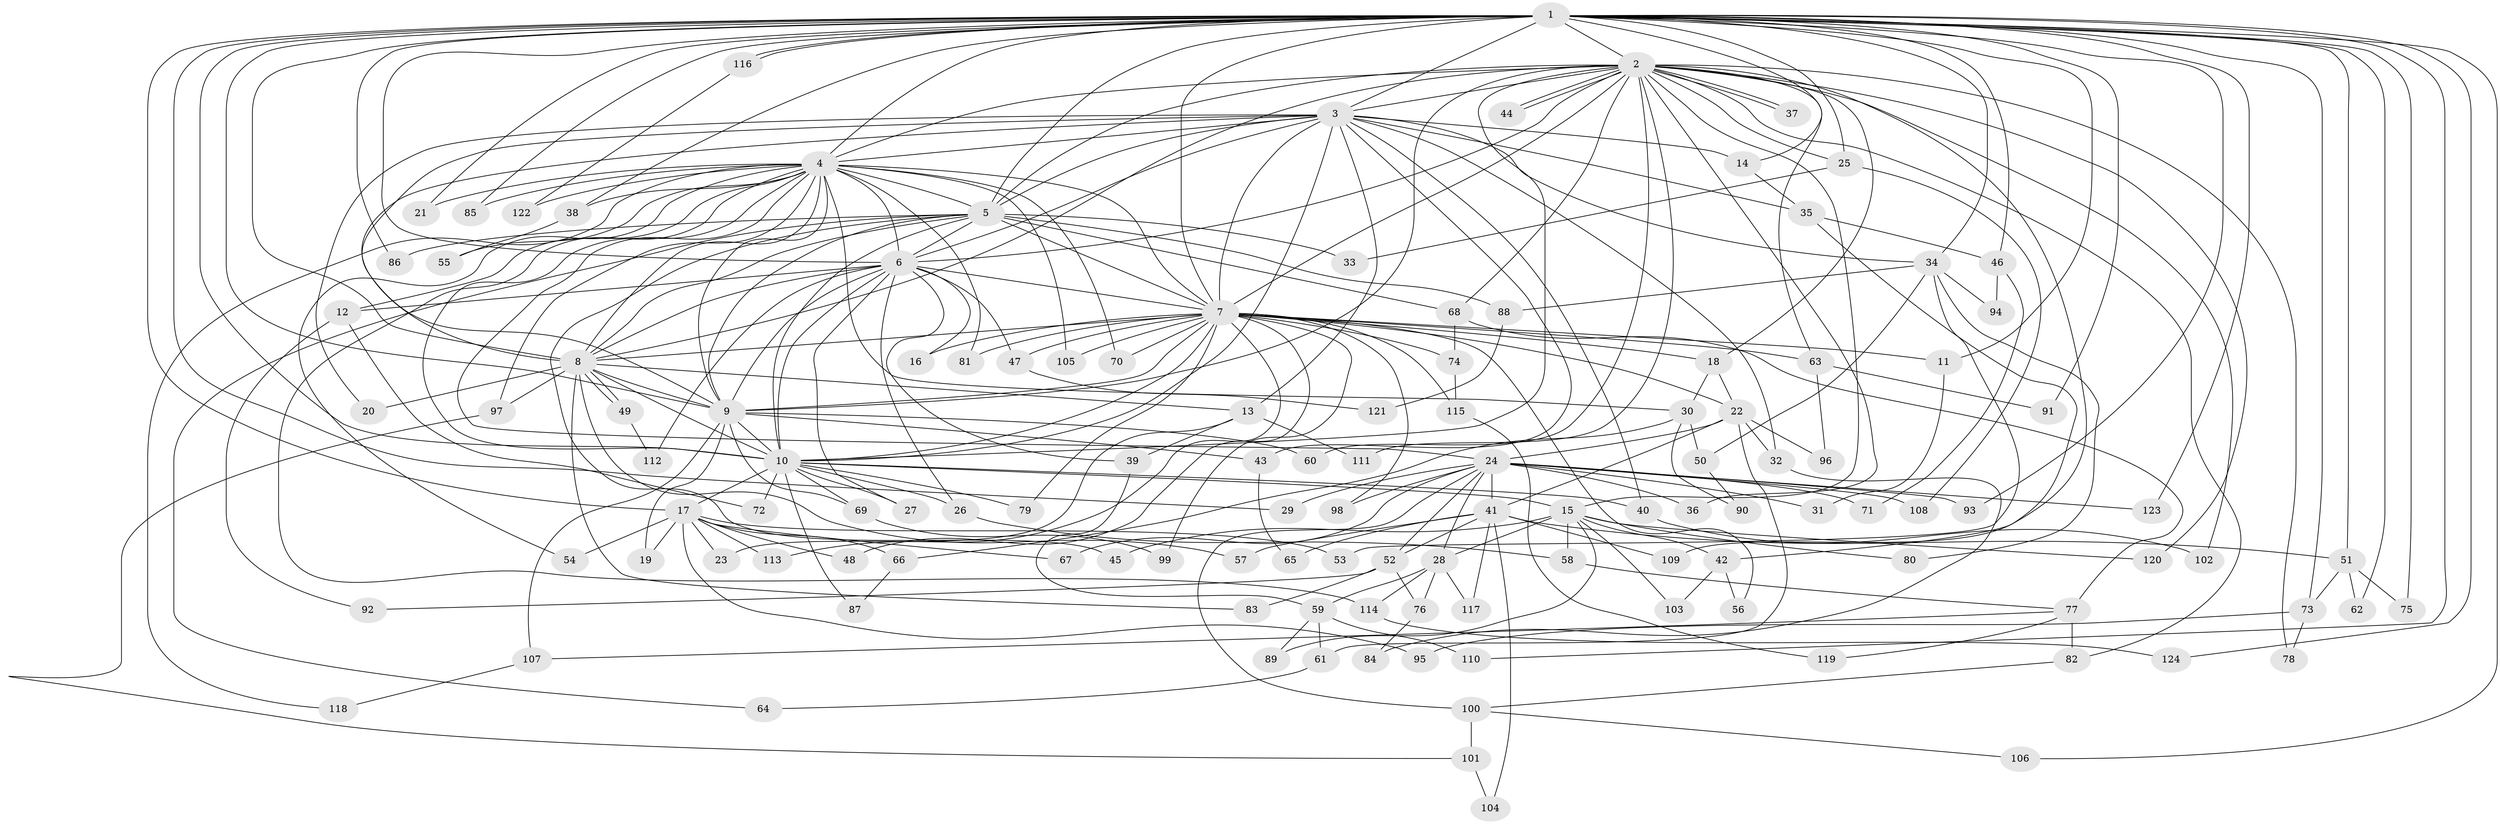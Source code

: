 // coarse degree distribution, {18: 0.013333333333333334, 16: 0.013333333333333334, 10: 0.013333333333333334, 12: 0.013333333333333334, 2: 0.36, 13: 0.013333333333333334, 15: 0.013333333333333334, 3: 0.22666666666666666, 4: 0.10666666666666667, 9: 0.02666666666666667, 7: 0.02666666666666667, 21: 0.02666666666666667, 6: 0.04, 1: 0.02666666666666667, 5: 0.05333333333333334, 19: 0.013333333333333334, 26: 0.013333333333333334}
// Generated by graph-tools (version 1.1) at 2025/36/03/04/25 23:36:38]
// undirected, 124 vertices, 273 edges
graph export_dot {
  node [color=gray90,style=filled];
  1;
  2;
  3;
  4;
  5;
  6;
  7;
  8;
  9;
  10;
  11;
  12;
  13;
  14;
  15;
  16;
  17;
  18;
  19;
  20;
  21;
  22;
  23;
  24;
  25;
  26;
  27;
  28;
  29;
  30;
  31;
  32;
  33;
  34;
  35;
  36;
  37;
  38;
  39;
  40;
  41;
  42;
  43;
  44;
  45;
  46;
  47;
  48;
  49;
  50;
  51;
  52;
  53;
  54;
  55;
  56;
  57;
  58;
  59;
  60;
  61;
  62;
  63;
  64;
  65;
  66;
  67;
  68;
  69;
  70;
  71;
  72;
  73;
  74;
  75;
  76;
  77;
  78;
  79;
  80;
  81;
  82;
  83;
  84;
  85;
  86;
  87;
  88;
  89;
  90;
  91;
  92;
  93;
  94;
  95;
  96;
  97;
  98;
  99;
  100;
  101;
  102;
  103;
  104;
  105;
  106;
  107;
  108;
  109;
  110;
  111;
  112;
  113;
  114;
  115;
  116;
  117;
  118;
  119;
  120;
  121;
  122;
  123;
  124;
  1 -- 2;
  1 -- 3;
  1 -- 4;
  1 -- 5;
  1 -- 6;
  1 -- 7;
  1 -- 8;
  1 -- 9;
  1 -- 10;
  1 -- 11;
  1 -- 14;
  1 -- 17;
  1 -- 21;
  1 -- 25;
  1 -- 29;
  1 -- 34;
  1 -- 38;
  1 -- 46;
  1 -- 51;
  1 -- 62;
  1 -- 73;
  1 -- 75;
  1 -- 85;
  1 -- 86;
  1 -- 91;
  1 -- 93;
  1 -- 106;
  1 -- 110;
  1 -- 116;
  1 -- 116;
  1 -- 123;
  1 -- 124;
  2 -- 3;
  2 -- 4;
  2 -- 5;
  2 -- 6;
  2 -- 7;
  2 -- 8;
  2 -- 9;
  2 -- 10;
  2 -- 15;
  2 -- 18;
  2 -- 25;
  2 -- 36;
  2 -- 37;
  2 -- 37;
  2 -- 44;
  2 -- 44;
  2 -- 60;
  2 -- 63;
  2 -- 68;
  2 -- 78;
  2 -- 82;
  2 -- 102;
  2 -- 109;
  2 -- 111;
  2 -- 120;
  3 -- 4;
  3 -- 5;
  3 -- 6;
  3 -- 7;
  3 -- 8;
  3 -- 9;
  3 -- 10;
  3 -- 13;
  3 -- 14;
  3 -- 20;
  3 -- 32;
  3 -- 34;
  3 -- 35;
  3 -- 40;
  3 -- 43;
  4 -- 5;
  4 -- 6;
  4 -- 7;
  4 -- 8;
  4 -- 9;
  4 -- 10;
  4 -- 12;
  4 -- 21;
  4 -- 24;
  4 -- 30;
  4 -- 38;
  4 -- 54;
  4 -- 55;
  4 -- 70;
  4 -- 81;
  4 -- 85;
  4 -- 97;
  4 -- 105;
  4 -- 114;
  4 -- 118;
  4 -- 122;
  5 -- 6;
  5 -- 7;
  5 -- 8;
  5 -- 9;
  5 -- 10;
  5 -- 33;
  5 -- 45;
  5 -- 64;
  5 -- 68;
  5 -- 86;
  5 -- 88;
  6 -- 7;
  6 -- 8;
  6 -- 9;
  6 -- 10;
  6 -- 12;
  6 -- 16;
  6 -- 26;
  6 -- 27;
  6 -- 39;
  6 -- 47;
  6 -- 112;
  7 -- 8;
  7 -- 9;
  7 -- 10;
  7 -- 11;
  7 -- 16;
  7 -- 18;
  7 -- 22;
  7 -- 47;
  7 -- 48;
  7 -- 56;
  7 -- 63;
  7 -- 70;
  7 -- 74;
  7 -- 79;
  7 -- 81;
  7 -- 98;
  7 -- 99;
  7 -- 105;
  7 -- 113;
  7 -- 115;
  8 -- 9;
  8 -- 10;
  8 -- 13;
  8 -- 20;
  8 -- 49;
  8 -- 49;
  8 -- 57;
  8 -- 83;
  8 -- 97;
  9 -- 10;
  9 -- 19;
  9 -- 43;
  9 -- 60;
  9 -- 69;
  9 -- 107;
  10 -- 15;
  10 -- 17;
  10 -- 26;
  10 -- 27;
  10 -- 40;
  10 -- 69;
  10 -- 72;
  10 -- 79;
  10 -- 87;
  11 -- 31;
  12 -- 72;
  12 -- 92;
  13 -- 23;
  13 -- 39;
  13 -- 111;
  14 -- 35;
  15 -- 28;
  15 -- 42;
  15 -- 45;
  15 -- 58;
  15 -- 80;
  15 -- 89;
  15 -- 103;
  15 -- 120;
  17 -- 19;
  17 -- 23;
  17 -- 48;
  17 -- 53;
  17 -- 54;
  17 -- 66;
  17 -- 67;
  17 -- 95;
  17 -- 113;
  18 -- 22;
  18 -- 30;
  22 -- 24;
  22 -- 32;
  22 -- 41;
  22 -- 61;
  22 -- 96;
  24 -- 28;
  24 -- 29;
  24 -- 31;
  24 -- 36;
  24 -- 41;
  24 -- 52;
  24 -- 67;
  24 -- 71;
  24 -- 93;
  24 -- 98;
  24 -- 100;
  24 -- 108;
  24 -- 123;
  25 -- 33;
  25 -- 108;
  26 -- 58;
  28 -- 59;
  28 -- 76;
  28 -- 114;
  28 -- 117;
  30 -- 50;
  30 -- 66;
  30 -- 90;
  32 -- 84;
  34 -- 50;
  34 -- 53;
  34 -- 80;
  34 -- 88;
  34 -- 94;
  35 -- 42;
  35 -- 46;
  38 -- 55;
  39 -- 59;
  40 -- 102;
  41 -- 51;
  41 -- 52;
  41 -- 57;
  41 -- 65;
  41 -- 104;
  41 -- 109;
  41 -- 117;
  42 -- 56;
  42 -- 103;
  43 -- 65;
  46 -- 71;
  46 -- 94;
  47 -- 121;
  49 -- 112;
  50 -- 90;
  51 -- 62;
  51 -- 73;
  51 -- 75;
  52 -- 76;
  52 -- 83;
  52 -- 92;
  58 -- 77;
  59 -- 61;
  59 -- 89;
  59 -- 110;
  61 -- 64;
  63 -- 91;
  63 -- 96;
  66 -- 87;
  68 -- 74;
  68 -- 77;
  69 -- 99;
  73 -- 78;
  73 -- 95;
  74 -- 115;
  76 -- 84;
  77 -- 82;
  77 -- 107;
  77 -- 119;
  82 -- 100;
  88 -- 121;
  97 -- 101;
  100 -- 101;
  100 -- 106;
  101 -- 104;
  107 -- 118;
  114 -- 124;
  115 -- 119;
  116 -- 122;
}
